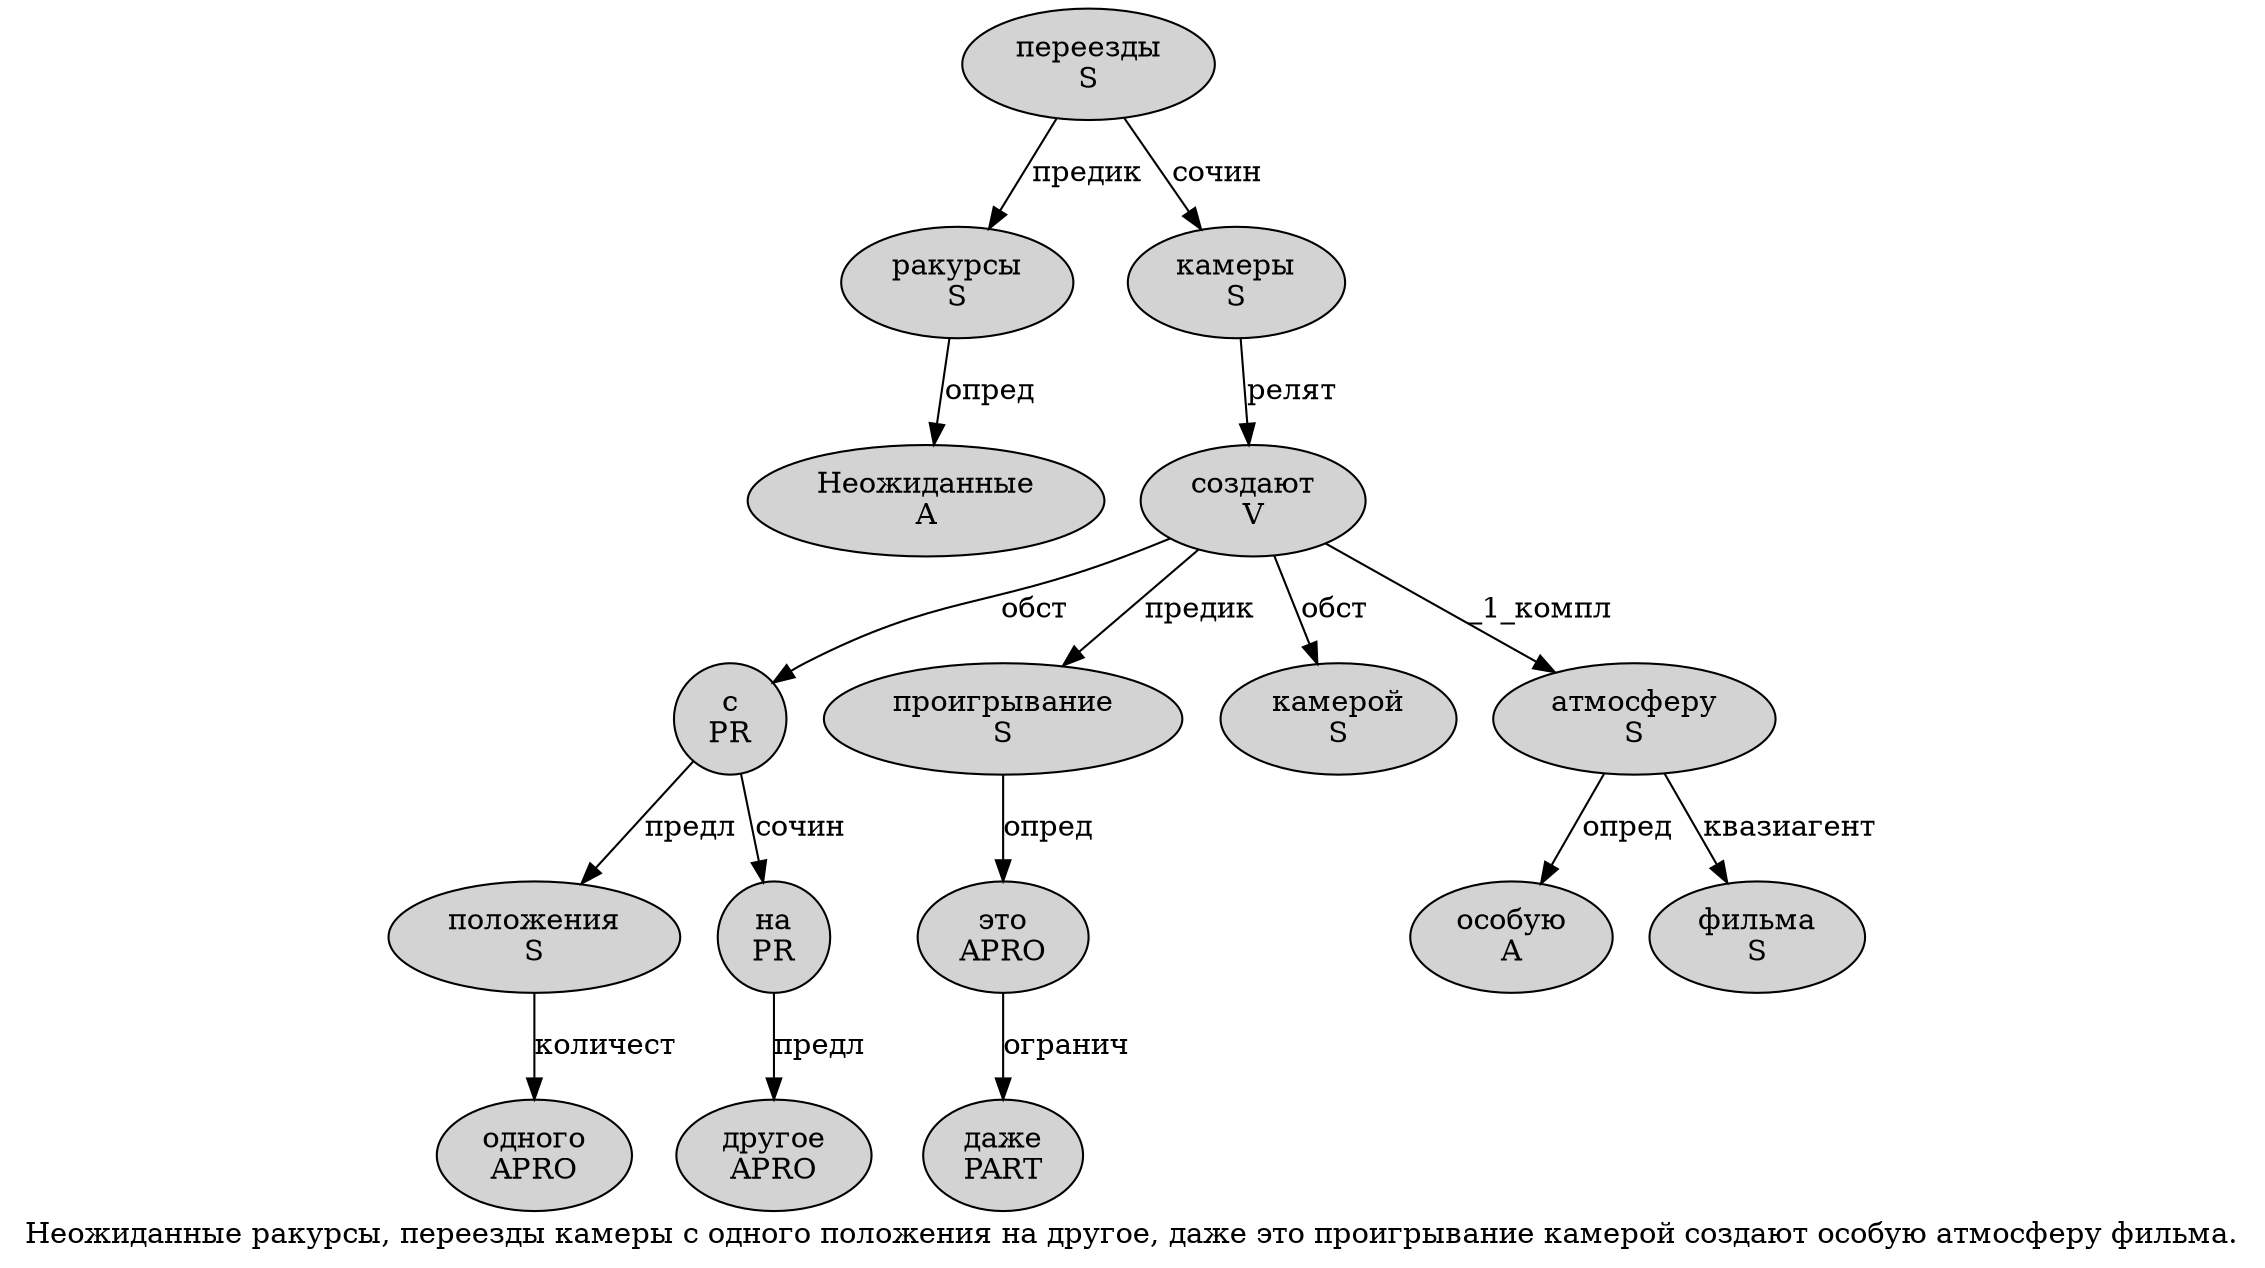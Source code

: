 digraph SENTENCE_13 {
	graph [label="Неожиданные ракурсы, переезды камеры с одного положения на другое, даже это проигрывание камерой создают особую атмосферу фильма."]
	node [style=filled]
		0 [label="Неожиданные
A" color="" fillcolor=lightgray penwidth=1 shape=ellipse]
		1 [label="ракурсы
S" color="" fillcolor=lightgray penwidth=1 shape=ellipse]
		3 [label="переезды
S" color="" fillcolor=lightgray penwidth=1 shape=ellipse]
		4 [label="камеры
S" color="" fillcolor=lightgray penwidth=1 shape=ellipse]
		5 [label="с
PR" color="" fillcolor=lightgray penwidth=1 shape=ellipse]
		6 [label="одного
APRO" color="" fillcolor=lightgray penwidth=1 shape=ellipse]
		7 [label="положения
S" color="" fillcolor=lightgray penwidth=1 shape=ellipse]
		8 [label="на
PR" color="" fillcolor=lightgray penwidth=1 shape=ellipse]
		9 [label="другое
APRO" color="" fillcolor=lightgray penwidth=1 shape=ellipse]
		11 [label="даже
PART" color="" fillcolor=lightgray penwidth=1 shape=ellipse]
		12 [label="это
APRO" color="" fillcolor=lightgray penwidth=1 shape=ellipse]
		13 [label="проигрывание
S" color="" fillcolor=lightgray penwidth=1 shape=ellipse]
		14 [label="камерой
S" color="" fillcolor=lightgray penwidth=1 shape=ellipse]
		15 [label="создают
V" color="" fillcolor=lightgray penwidth=1 shape=ellipse]
		16 [label="особую
A" color="" fillcolor=lightgray penwidth=1 shape=ellipse]
		17 [label="атмосферу
S" color="" fillcolor=lightgray penwidth=1 shape=ellipse]
		18 [label="фильма
S" color="" fillcolor=lightgray penwidth=1 shape=ellipse]
			4 -> 15 [label="релят"]
			1 -> 0 [label="опред"]
			13 -> 12 [label="опред"]
			7 -> 6 [label="количест"]
			15 -> 5 [label="обст"]
			15 -> 13 [label="предик"]
			15 -> 14 [label="обст"]
			15 -> 17 [label="_1_компл"]
			12 -> 11 [label="огранич"]
			5 -> 7 [label="предл"]
			5 -> 8 [label="сочин"]
			3 -> 1 [label="предик"]
			3 -> 4 [label="сочин"]
			17 -> 16 [label="опред"]
			17 -> 18 [label="квазиагент"]
			8 -> 9 [label="предл"]
}